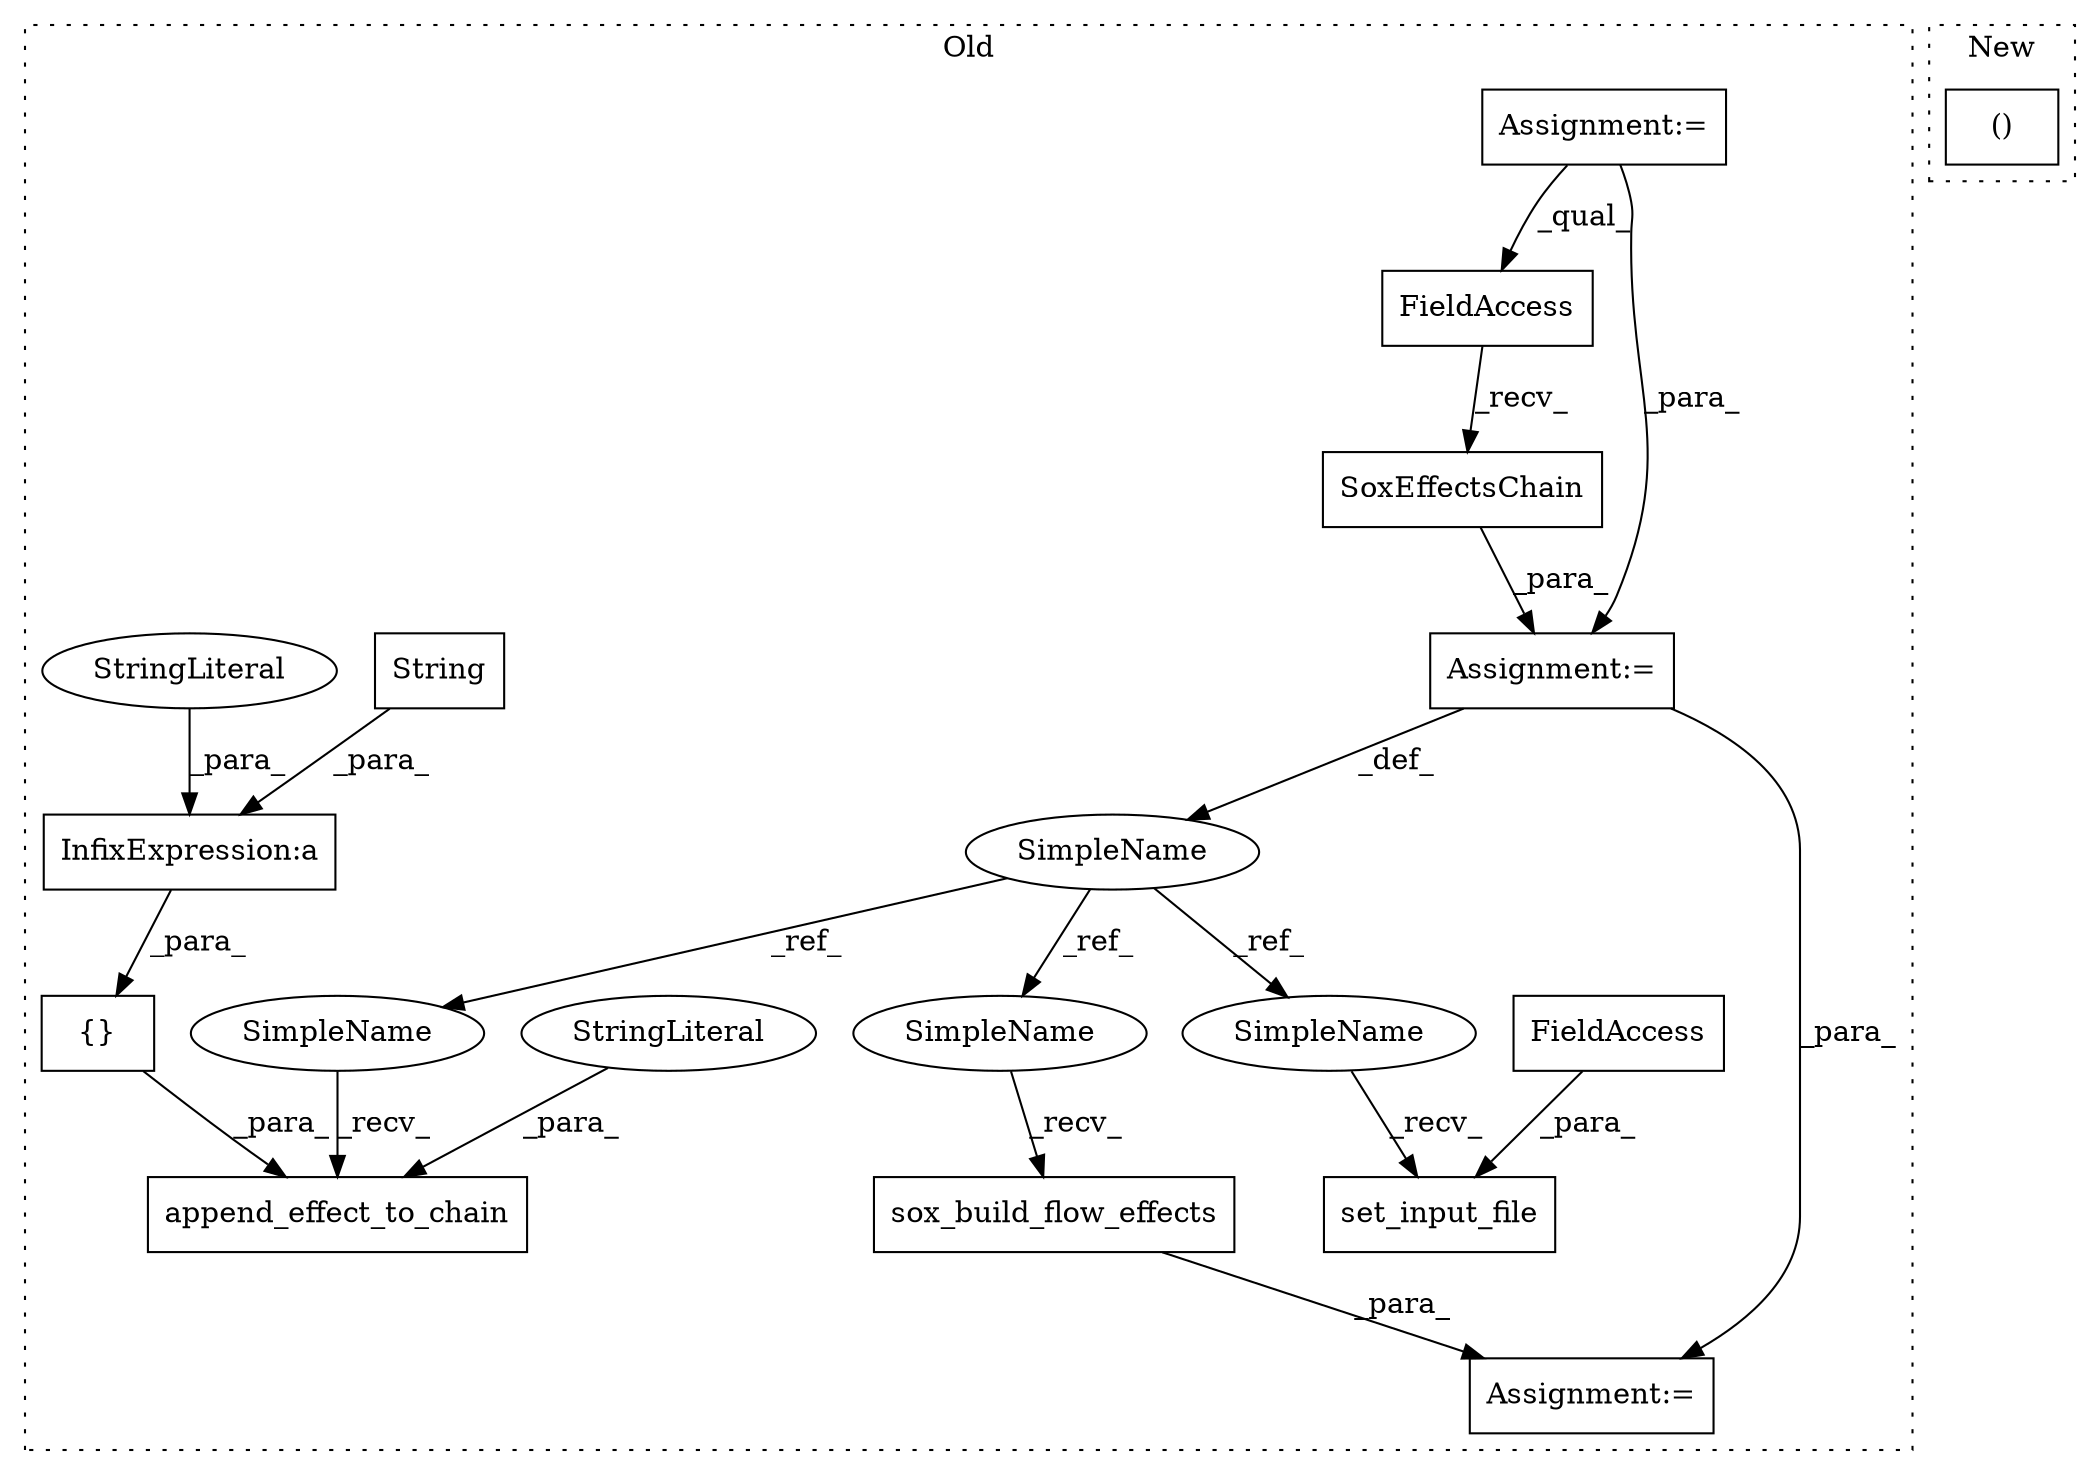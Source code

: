 digraph G {
subgraph cluster0 {
1 [label="sox_build_flow_effects" a="32" s="11025" l="24" shape="box"];
3 [label="SimpleName" a="42" s="10806" l="1" shape="ellipse"];
4 [label="set_input_file" a="32" s="10856,10890" l="15,1" shape="box"];
5 [label="FieldAccess" a="22" s="10871" l="19" shape="box"];
6 [label="SoxEffectsChain" a="32" s="10831" l="17" shape="box"];
7 [label="FieldAccess" a="22" s="10808" l="22" shape="box"];
8 [label="Assignment:=" a="7" s="11021" l="2" shape="box"];
9 [label="Assignment:=" a="7" s="10715" l="10" shape="box"];
10 [label="Assignment:=" a="7" s="10807" l="1" shape="box"];
11 [label="append_effect_to_chain" a="32" s="10899,10975" l="23,1" shape="box"];
12 [label="StringLiteral" a="45" s="10922" l="6" shape="ellipse"];
13 [label="{}" a="4" s="10938,10974" l="1,1" shape="box"];
14 [label="InfixExpression:a" a="27" s="10967" l="3" shape="box"];
15 [label="String" a="32" s="10958,10966" l="7,1" shape="box"];
16 [label="StringLiteral" a="45" s="10970" l="3" shape="ellipse"];
17 [label="SimpleName" a="42" s="10854" l="1" shape="ellipse"];
18 [label="SimpleName" a="42" s="10897" l="1" shape="ellipse"];
19 [label="SimpleName" a="42" s="11023" l="1" shape="ellipse"];
label = "Old";
style="dotted";
}
subgraph cluster1 {
2 [label="()" a="106" s="6708" l="21" shape="box"];
label = "New";
style="dotted";
}
1 -> 8 [label="_para_"];
3 -> 17 [label="_ref_"];
3 -> 18 [label="_ref_"];
3 -> 19 [label="_ref_"];
5 -> 4 [label="_para_"];
6 -> 10 [label="_para_"];
7 -> 6 [label="_recv_"];
9 -> 10 [label="_para_"];
9 -> 7 [label="_qual_"];
10 -> 8 [label="_para_"];
10 -> 3 [label="_def_"];
12 -> 11 [label="_para_"];
13 -> 11 [label="_para_"];
14 -> 13 [label="_para_"];
15 -> 14 [label="_para_"];
16 -> 14 [label="_para_"];
17 -> 4 [label="_recv_"];
18 -> 11 [label="_recv_"];
19 -> 1 [label="_recv_"];
}